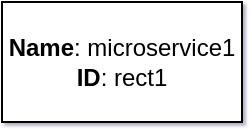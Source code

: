 <mxfile type="MultiCloud">
	<diagram id="diagram_1" name="AWS components">
		<mxGraphModel dx="1015" dy="661" grid="1" gridSize="10" guides="1" tooltips="1" connect="1" arrows="1" fold="1" page="1" pageScale="1" pageWidth="850" pageHeight="1100" math="0" shadow="1">
			<root>
				<mxCell id="0"/>
				<mxCell id="1" parent="0"/>
				<mxCell id="vertex:rectangle:rect1" value="&lt;b&gt;Name&lt;/b&gt;: microservice1&lt;BR&gt;&lt;b&gt;ID&lt;/b&gt;: rect1" style="rounded=0;whiteSpace=wrap;html=1;labelBackgroundColor=none;" parent="1" vertex="1">
					<mxGeometry width="120" height="60" as="geometry"/>
				</mxCell>
			</root>
		</mxGraphModel>
	</diagram>
</mxfile>
